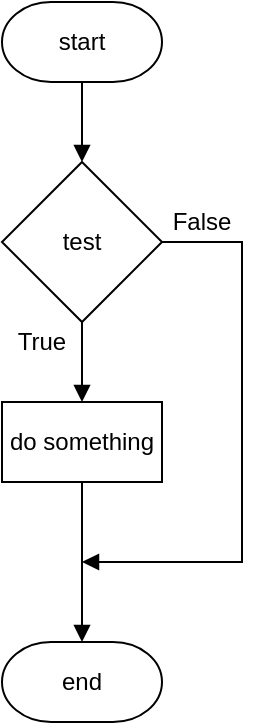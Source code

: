 <mxfile version="26.0.4" pages="10">
  <diagram id="P6KYQdcxMngtg81rHLjj" name="if">
    <mxGraphModel dx="882" dy="677" grid="1" gridSize="10" guides="1" tooltips="1" connect="1" arrows="1" fold="1" page="1" pageScale="1" pageWidth="827" pageHeight="583" math="0" shadow="0">
      <root>
        <mxCell id="Z8sNnp-64u_m1EAmHye_-0" />
        <mxCell id="Z8sNnp-64u_m1EAmHye_-1" parent="Z8sNnp-64u_m1EAmHye_-0" />
        <mxCell id="Z8sNnp-64u_m1EAmHye_-2" style="edgeStyle=orthogonalEdgeStyle;rounded=0;orthogonalLoop=1;jettySize=auto;html=1;exitX=0.5;exitY=1;exitDx=0;exitDy=0;entryX=0.5;entryY=0;entryDx=0;entryDy=0;exitPerimeter=0;endArrow=block;endFill=1;" parent="Z8sNnp-64u_m1EAmHye_-1" source="Z8sNnp-64u_m1EAmHye_-20" target="YJfQfWBxavon4rAGW0i5-0" edge="1">
          <mxGeometry relative="1" as="geometry">
            <mxPoint x="240" y="120" as="sourcePoint" />
            <mxPoint x="240" y="160" as="targetPoint" />
          </mxGeometry>
        </mxCell>
        <mxCell id="Z8sNnp-64u_m1EAmHye_-16" value="True" style="text;html=1;strokeColor=none;fillColor=none;align=center;verticalAlign=middle;whiteSpace=wrap;rounded=0;" parent="Z8sNnp-64u_m1EAmHye_-1" vertex="1">
          <mxGeometry x="200" y="240" width="40" height="20" as="geometry" />
        </mxCell>
        <mxCell id="Z8sNnp-64u_m1EAmHye_-20" value="start" style="strokeWidth=1;html=1;shape=mxgraph.flowchart.terminator;whiteSpace=wrap;fillColor=none;" parent="Z8sNnp-64u_m1EAmHye_-1" vertex="1">
          <mxGeometry x="200" y="80" width="80" height="40" as="geometry" />
        </mxCell>
        <mxCell id="Z8sNnp-64u_m1EAmHye_-21" value="end" style="strokeWidth=1;html=1;shape=mxgraph.flowchart.terminator;whiteSpace=wrap;fillColor=none;" parent="Z8sNnp-64u_m1EAmHye_-1" vertex="1">
          <mxGeometry x="200" y="400" width="80" height="40" as="geometry" />
        </mxCell>
        <mxCell id="YJfQfWBxavon4rAGW0i5-4" style="edgeStyle=orthogonalEdgeStyle;rounded=0;orthogonalLoop=1;jettySize=auto;html=1;exitX=0.5;exitY=1;exitDx=0;exitDy=0;entryX=0.5;entryY=0;entryDx=0;entryDy=0;endArrow=block;endFill=1;" parent="Z8sNnp-64u_m1EAmHye_-1" source="YJfQfWBxavon4rAGW0i5-0" target="YJfQfWBxavon4rAGW0i5-1" edge="1">
          <mxGeometry relative="1" as="geometry" />
        </mxCell>
        <mxCell id="YJfQfWBxavon4rAGW0i5-6" style="edgeStyle=orthogonalEdgeStyle;rounded=0;orthogonalLoop=1;jettySize=auto;html=1;exitX=1;exitY=0.5;exitDx=0;exitDy=0;endArrow=block;endFill=1;" parent="Z8sNnp-64u_m1EAmHye_-1" source="YJfQfWBxavon4rAGW0i5-0" edge="1">
          <mxGeometry relative="1" as="geometry">
            <mxPoint x="240" y="360" as="targetPoint" />
            <Array as="points">
              <mxPoint x="320" y="200" />
              <mxPoint x="320" y="360" />
            </Array>
          </mxGeometry>
        </mxCell>
        <mxCell id="YJfQfWBxavon4rAGW0i5-0" value="test" style="rhombus;whiteSpace=wrap;html=1;fillColor=none;" parent="Z8sNnp-64u_m1EAmHye_-1" vertex="1">
          <mxGeometry x="200" y="160" width="80" height="80" as="geometry" />
        </mxCell>
        <mxCell id="YJfQfWBxavon4rAGW0i5-5" style="edgeStyle=orthogonalEdgeStyle;rounded=0;orthogonalLoop=1;jettySize=auto;html=1;exitX=0.5;exitY=1;exitDx=0;exitDy=0;entryX=0.5;entryY=0;entryDx=0;entryDy=0;entryPerimeter=0;endArrow=block;endFill=1;" parent="Z8sNnp-64u_m1EAmHye_-1" source="YJfQfWBxavon4rAGW0i5-1" target="Z8sNnp-64u_m1EAmHye_-21" edge="1">
          <mxGeometry relative="1" as="geometry">
            <Array as="points">
              <mxPoint x="240" y="360" />
              <mxPoint x="240" y="360" />
            </Array>
          </mxGeometry>
        </mxCell>
        <mxCell id="YJfQfWBxavon4rAGW0i5-1" value="do something" style="rounded=0;whiteSpace=wrap;html=1;fillColor=none;" parent="Z8sNnp-64u_m1EAmHye_-1" vertex="1">
          <mxGeometry x="200" y="280" width="80" height="40" as="geometry" />
        </mxCell>
        <mxCell id="YJfQfWBxavon4rAGW0i5-7" value="False" style="text;html=1;strokeColor=none;fillColor=none;align=center;verticalAlign=middle;whiteSpace=wrap;rounded=0;" parent="Z8sNnp-64u_m1EAmHye_-1" vertex="1">
          <mxGeometry x="280" y="180" width="40" height="20" as="geometry" />
        </mxCell>
      </root>
    </mxGraphModel>
  </diagram>
  <diagram id="cRq46XF3jY7nIP7ShKkn" name="else">
    <mxGraphModel dx="882" dy="677" grid="1" gridSize="10" guides="1" tooltips="1" connect="1" arrows="1" fold="1" page="1" pageScale="1" pageWidth="413" pageHeight="583" math="0" shadow="0">
      <root>
        <mxCell id="tIiNT2M0VqRFvGMewQ1P-0" />
        <mxCell id="tIiNT2M0VqRFvGMewQ1P-1" parent="tIiNT2M0VqRFvGMewQ1P-0" />
        <mxCell id="tIiNT2M0VqRFvGMewQ1P-2" style="edgeStyle=orthogonalEdgeStyle;rounded=0;orthogonalLoop=1;jettySize=auto;html=1;exitX=0.5;exitY=1;exitDx=0;exitDy=0;entryX=0.5;entryY=0;entryDx=0;entryDy=0;exitPerimeter=0;endArrow=block;endFill=1;" parent="tIiNT2M0VqRFvGMewQ1P-1" source="tIiNT2M0VqRFvGMewQ1P-4" target="tIiNT2M0VqRFvGMewQ1P-8" edge="1">
          <mxGeometry relative="1" as="geometry">
            <mxPoint x="160" y="120" as="sourcePoint" />
            <mxPoint x="160" y="160" as="targetPoint" />
          </mxGeometry>
        </mxCell>
        <mxCell id="tIiNT2M0VqRFvGMewQ1P-3" value="True" style="text;html=1;strokeColor=none;fillColor=none;align=center;verticalAlign=middle;whiteSpace=wrap;rounded=0;" parent="tIiNT2M0VqRFvGMewQ1P-1" vertex="1">
          <mxGeometry x="120" y="240" width="40" height="20" as="geometry" />
        </mxCell>
        <mxCell id="tIiNT2M0VqRFvGMewQ1P-4" value="start" style="strokeWidth=1;html=1;shape=mxgraph.flowchart.terminator;whiteSpace=wrap;fillColor=none;" parent="tIiNT2M0VqRFvGMewQ1P-1" vertex="1">
          <mxGeometry x="120" y="80" width="80" height="40" as="geometry" />
        </mxCell>
        <mxCell id="tIiNT2M0VqRFvGMewQ1P-5" value="end" style="strokeWidth=1;html=1;shape=mxgraph.flowchart.terminator;whiteSpace=wrap;fillColor=none;" parent="tIiNT2M0VqRFvGMewQ1P-1" vertex="1">
          <mxGeometry x="120" y="400" width="80" height="40" as="geometry" />
        </mxCell>
        <mxCell id="tIiNT2M0VqRFvGMewQ1P-6" style="edgeStyle=orthogonalEdgeStyle;rounded=0;orthogonalLoop=1;jettySize=auto;html=1;exitX=0.5;exitY=1;exitDx=0;exitDy=0;entryX=0.5;entryY=0;entryDx=0;entryDy=0;endArrow=block;endFill=1;" parent="tIiNT2M0VqRFvGMewQ1P-1" source="tIiNT2M0VqRFvGMewQ1P-8" target="tIiNT2M0VqRFvGMewQ1P-10" edge="1">
          <mxGeometry relative="1" as="geometry" />
        </mxCell>
        <mxCell id="tIiNT2M0VqRFvGMewQ1P-8" value="test" style="rhombus;whiteSpace=wrap;html=1;fillColor=none;" parent="tIiNT2M0VqRFvGMewQ1P-1" vertex="1">
          <mxGeometry x="120" y="160" width="80" height="80" as="geometry" />
        </mxCell>
        <mxCell id="tIiNT2M0VqRFvGMewQ1P-9" style="edgeStyle=orthogonalEdgeStyle;rounded=0;orthogonalLoop=1;jettySize=auto;html=1;exitX=0.5;exitY=1;exitDx=0;exitDy=0;entryX=0.5;entryY=0;entryDx=0;entryDy=0;entryPerimeter=0;endArrow=block;endFill=1;" parent="tIiNT2M0VqRFvGMewQ1P-1" source="tIiNT2M0VqRFvGMewQ1P-10" target="tIiNT2M0VqRFvGMewQ1P-5" edge="1">
          <mxGeometry relative="1" as="geometry">
            <Array as="points">
              <mxPoint x="160" y="360" />
              <mxPoint x="160" y="360" />
            </Array>
          </mxGeometry>
        </mxCell>
        <mxCell id="tIiNT2M0VqRFvGMewQ1P-10" value="do something" style="rounded=0;whiteSpace=wrap;html=1;fillColor=none;" parent="tIiNT2M0VqRFvGMewQ1P-1" vertex="1">
          <mxGeometry x="120" y="280" width="80" height="40" as="geometry" />
        </mxCell>
        <mxCell id="7YyGFXARUdTFjs19IIP1-1" style="edgeStyle=orthogonalEdgeStyle;rounded=0;orthogonalLoop=1;jettySize=auto;html=1;exitX=1;exitY=0.5;exitDx=0;exitDy=0;entryX=0.5;entryY=0;entryDx=0;entryDy=0;endArrow=block;endFill=1;" parent="tIiNT2M0VqRFvGMewQ1P-1" source="tIiNT2M0VqRFvGMewQ1P-8" target="7YyGFXARUdTFjs19IIP1-0" edge="1">
          <mxGeometry relative="1" as="geometry">
            <Array as="points">
              <mxPoint x="280" y="200" />
            </Array>
          </mxGeometry>
        </mxCell>
        <mxCell id="tIiNT2M0VqRFvGMewQ1P-11" value="False" style="text;html=1;strokeColor=none;fillColor=none;align=center;verticalAlign=middle;whiteSpace=wrap;rounded=0;" parent="tIiNT2M0VqRFvGMewQ1P-1" vertex="1">
          <mxGeometry x="200" y="180" width="40" height="20" as="geometry" />
        </mxCell>
        <mxCell id="7YyGFXARUdTFjs19IIP1-2" style="edgeStyle=orthogonalEdgeStyle;rounded=0;orthogonalLoop=1;jettySize=auto;html=1;exitX=0.5;exitY=1;exitDx=0;exitDy=0;endArrow=block;endFill=1;" parent="tIiNT2M0VqRFvGMewQ1P-1" source="7YyGFXARUdTFjs19IIP1-0" edge="1">
          <mxGeometry relative="1" as="geometry">
            <mxPoint x="160" y="360" as="targetPoint" />
            <Array as="points">
              <mxPoint x="280" y="360" />
            </Array>
          </mxGeometry>
        </mxCell>
        <mxCell id="7YyGFXARUdTFjs19IIP1-0" value="do something&lt;br&gt;else" style="rounded=0;whiteSpace=wrap;html=1;fillColor=none;" parent="tIiNT2M0VqRFvGMewQ1P-1" vertex="1">
          <mxGeometry x="240" y="280" width="80" height="40" as="geometry" />
        </mxCell>
      </root>
    </mxGraphModel>
  </diagram>
  <diagram id="fdd4WQHpybC-IddDWGsn" name="elif">
    <mxGraphModel dx="608" dy="467" grid="1" gridSize="10" guides="1" tooltips="1" connect="1" arrows="1" fold="1" page="1" pageScale="1" pageWidth="413" pageHeight="583" math="0" shadow="0">
      <root>
        <mxCell id="zQq0gdM_Qzl1OQmvSLkQ-0" />
        <mxCell id="zQq0gdM_Qzl1OQmvSLkQ-1" parent="zQq0gdM_Qzl1OQmvSLkQ-0" />
        <mxCell id="zQq0gdM_Qzl1OQmvSLkQ-2" style="edgeStyle=orthogonalEdgeStyle;rounded=0;orthogonalLoop=1;jettySize=auto;html=1;exitX=0.5;exitY=1;exitDx=0;exitDy=0;entryX=0.5;entryY=0;entryDx=0;entryDy=0;exitPerimeter=0;endArrow=block;endFill=1;" parent="zQq0gdM_Qzl1OQmvSLkQ-1" source="zQq0gdM_Qzl1OQmvSLkQ-4" target="zQq0gdM_Qzl1OQmvSLkQ-7" edge="1">
          <mxGeometry relative="1" as="geometry">
            <mxPoint x="120" y="80" as="sourcePoint" />
            <mxPoint x="120" y="120" as="targetPoint" />
          </mxGeometry>
        </mxCell>
        <mxCell id="zQq0gdM_Qzl1OQmvSLkQ-3" value="True" style="text;html=1;strokeColor=none;fillColor=none;align=center;verticalAlign=middle;whiteSpace=wrap;rounded=0;" parent="zQq0gdM_Qzl1OQmvSLkQ-1" vertex="1">
          <mxGeometry x="80" y="200" width="40" height="20" as="geometry" />
        </mxCell>
        <mxCell id="zQq0gdM_Qzl1OQmvSLkQ-4" value="start" style="strokeWidth=1;html=1;shape=mxgraph.flowchart.terminator;whiteSpace=wrap;fillColor=none;" parent="zQq0gdM_Qzl1OQmvSLkQ-1" vertex="1">
          <mxGeometry x="80" y="40" width="80" height="40" as="geometry" />
        </mxCell>
        <mxCell id="zQq0gdM_Qzl1OQmvSLkQ-5" value="end" style="strokeWidth=1;html=1;shape=mxgraph.flowchart.terminator;whiteSpace=wrap;fillColor=none;" parent="zQq0gdM_Qzl1OQmvSLkQ-1" vertex="1">
          <mxGeometry x="80" y="440" width="80" height="40" as="geometry" />
        </mxCell>
        <mxCell id="zQq0gdM_Qzl1OQmvSLkQ-6" style="edgeStyle=orthogonalEdgeStyle;rounded=0;orthogonalLoop=1;jettySize=auto;html=1;exitX=0.5;exitY=1;exitDx=0;exitDy=0;entryX=0.5;entryY=0;entryDx=0;entryDy=0;endArrow=block;endFill=1;" parent="zQq0gdM_Qzl1OQmvSLkQ-1" source="zQq0gdM_Qzl1OQmvSLkQ-7" target="zQq0gdM_Qzl1OQmvSLkQ-9" edge="1">
          <mxGeometry relative="1" as="geometry" />
        </mxCell>
        <mxCell id="CRMbvHHz2eeOOS5NiYM7-6" style="edgeStyle=orthogonalEdgeStyle;rounded=0;orthogonalLoop=1;jettySize=auto;html=1;exitX=1;exitY=0.5;exitDx=0;exitDy=0;entryX=0.5;entryY=0;entryDx=0;entryDy=0;endArrow=block;endFill=1;" parent="zQq0gdM_Qzl1OQmvSLkQ-1" source="zQq0gdM_Qzl1OQmvSLkQ-7" target="CRMbvHHz2eeOOS5NiYM7-0" edge="1">
          <mxGeometry relative="1" as="geometry" />
        </mxCell>
        <mxCell id="zQq0gdM_Qzl1OQmvSLkQ-7" value="test 1" style="rhombus;whiteSpace=wrap;html=1;fillColor=none;" parent="zQq0gdM_Qzl1OQmvSLkQ-1" vertex="1">
          <mxGeometry x="80" y="120" width="80" height="80" as="geometry" />
        </mxCell>
        <mxCell id="zQq0gdM_Qzl1OQmvSLkQ-8" style="edgeStyle=orthogonalEdgeStyle;rounded=0;orthogonalLoop=1;jettySize=auto;html=1;exitX=0.5;exitY=1;exitDx=0;exitDy=0;entryX=0.5;entryY=0;entryDx=0;entryDy=0;entryPerimeter=0;endArrow=block;endFill=1;" parent="zQq0gdM_Qzl1OQmvSLkQ-1" source="zQq0gdM_Qzl1OQmvSLkQ-9" target="zQq0gdM_Qzl1OQmvSLkQ-5" edge="1">
          <mxGeometry relative="1" as="geometry">
            <Array as="points">
              <mxPoint x="120" y="320" />
              <mxPoint x="120" y="320" />
            </Array>
          </mxGeometry>
        </mxCell>
        <mxCell id="zQq0gdM_Qzl1OQmvSLkQ-9" value="do this" style="rounded=0;whiteSpace=wrap;html=1;fillColor=none;" parent="zQq0gdM_Qzl1OQmvSLkQ-1" vertex="1">
          <mxGeometry x="80" y="240" width="80" height="40" as="geometry" />
        </mxCell>
        <mxCell id="3t_RJdTS5zck22UlJxnq-5" style="edgeStyle=orthogonalEdgeStyle;shape=connector;rounded=0;orthogonalLoop=1;jettySize=auto;html=1;exitX=0.5;exitY=1;exitDx=0;exitDy=0;strokeColor=default;align=center;verticalAlign=middle;fontFamily=Helvetica;fontSize=11;fontColor=default;labelBackgroundColor=default;endArrow=block;endFill=1;" edge="1" parent="zQq0gdM_Qzl1OQmvSLkQ-1" source="zQq0gdM_Qzl1OQmvSLkQ-13">
          <mxGeometry relative="1" as="geometry">
            <mxPoint x="120" y="380.0" as="targetPoint" />
            <Array as="points">
              <mxPoint x="220" y="380" />
            </Array>
          </mxGeometry>
        </mxCell>
        <mxCell id="zQq0gdM_Qzl1OQmvSLkQ-13" value="do that" style="rounded=0;whiteSpace=wrap;html=1;fillColor=none;" parent="zQq0gdM_Qzl1OQmvSLkQ-1" vertex="1">
          <mxGeometry x="180" y="320" width="80" height="40" as="geometry" />
        </mxCell>
        <mxCell id="CRMbvHHz2eeOOS5NiYM7-2" style="edgeStyle=orthogonalEdgeStyle;rounded=0;orthogonalLoop=1;jettySize=auto;html=1;exitX=0.5;exitY=1;exitDx=0;exitDy=0;entryX=0.5;entryY=0;entryDx=0;entryDy=0;endArrow=block;endFill=1;" parent="zQq0gdM_Qzl1OQmvSLkQ-1" source="CRMbvHHz2eeOOS5NiYM7-0" target="zQq0gdM_Qzl1OQmvSLkQ-13" edge="1">
          <mxGeometry relative="1" as="geometry" />
        </mxCell>
        <mxCell id="3t_RJdTS5zck22UlJxnq-1" style="edgeStyle=orthogonalEdgeStyle;rounded=0;orthogonalLoop=1;jettySize=auto;html=1;exitX=1;exitY=0.5;exitDx=0;exitDy=0;entryX=0.5;entryY=0;entryDx=0;entryDy=0;endArrow=block;endFill=1;" edge="1" parent="zQq0gdM_Qzl1OQmvSLkQ-1" source="CRMbvHHz2eeOOS5NiYM7-0" target="3t_RJdTS5zck22UlJxnq-0">
          <mxGeometry relative="1" as="geometry" />
        </mxCell>
        <mxCell id="CRMbvHHz2eeOOS5NiYM7-0" value="test 2" style="rhombus;whiteSpace=wrap;html=1;fillColor=none;" parent="zQq0gdM_Qzl1OQmvSLkQ-1" vertex="1">
          <mxGeometry x="180" y="200" width="80" height="80" as="geometry" />
        </mxCell>
        <mxCell id="CRMbvHHz2eeOOS5NiYM7-4" value="True" style="text;html=1;strokeColor=none;fillColor=none;align=center;verticalAlign=middle;whiteSpace=wrap;rounded=0;" parent="zQq0gdM_Qzl1OQmvSLkQ-1" vertex="1">
          <mxGeometry x="180" y="280" width="40" height="20" as="geometry" />
        </mxCell>
        <mxCell id="zQq0gdM_Qzl1OQmvSLkQ-11" value="False" style="text;html=1;strokeColor=none;fillColor=none;align=center;verticalAlign=middle;whiteSpace=wrap;rounded=0;" parent="zQq0gdM_Qzl1OQmvSLkQ-1" vertex="1">
          <mxGeometry x="160" y="140" width="40" height="20" as="geometry" />
        </mxCell>
        <mxCell id="CRMbvHHz2eeOOS5NiYM7-7" value="False" style="text;html=1;strokeColor=none;fillColor=none;align=center;verticalAlign=middle;whiteSpace=wrap;rounded=0;" parent="zQq0gdM_Qzl1OQmvSLkQ-1" vertex="1">
          <mxGeometry x="260" y="220" width="40" height="20" as="geometry" />
        </mxCell>
        <mxCell id="3t_RJdTS5zck22UlJxnq-2" style="edgeStyle=orthogonalEdgeStyle;shape=connector;rounded=0;orthogonalLoop=1;jettySize=auto;html=1;exitX=0.5;exitY=1;exitDx=0;exitDy=0;strokeColor=default;align=center;verticalAlign=middle;fontFamily=Helvetica;fontSize=11;fontColor=default;labelBackgroundColor=default;endArrow=block;endFill=1;" edge="1" parent="zQq0gdM_Qzl1OQmvSLkQ-1" source="3t_RJdTS5zck22UlJxnq-0">
          <mxGeometry relative="1" as="geometry">
            <mxPoint x="120" y="410.0" as="targetPoint" />
            <mxPoint x="360" y="350.0" as="sourcePoint" />
            <Array as="points">
              <mxPoint x="320" y="410" />
            </Array>
          </mxGeometry>
        </mxCell>
        <mxCell id="3t_RJdTS5zck22UlJxnq-0" value="do the other" style="rounded=0;whiteSpace=wrap;html=1;fillColor=none;" vertex="1" parent="zQq0gdM_Qzl1OQmvSLkQ-1">
          <mxGeometry x="280" y="320" width="80" height="40" as="geometry" />
        </mxCell>
      </root>
    </mxGraphModel>
  </diagram>
  <diagram id="HpiRsM963S-AZ2RVgfdP" name="while">
    <mxGraphModel dx="882" dy="677" grid="1" gridSize="10" guides="1" tooltips="1" connect="1" arrows="1" fold="1" page="1" pageScale="1" pageWidth="413" pageHeight="583" math="0" shadow="0">
      <root>
        <mxCell id="ReO4wNRiFc-oBfyfzqiz-0" />
        <mxCell id="ReO4wNRiFc-oBfyfzqiz-1" parent="ReO4wNRiFc-oBfyfzqiz-0" />
        <mxCell id="ReO4wNRiFc-oBfyfzqiz-4" value="start" style="strokeWidth=1;html=1;shape=mxgraph.flowchart.terminator;whiteSpace=wrap;fillColor=none;" parent="ReO4wNRiFc-oBfyfzqiz-1" vertex="1">
          <mxGeometry x="160" y="120" width="80" height="40" as="geometry" />
        </mxCell>
        <mxCell id="ReO4wNRiFc-oBfyfzqiz-5" value="end" style="strokeWidth=1;html=1;shape=mxgraph.flowchart.terminator;whiteSpace=wrap;fillColor=none;" parent="ReO4wNRiFc-oBfyfzqiz-1" vertex="1">
          <mxGeometry x="160" y="400" width="80" height="40" as="geometry" />
        </mxCell>
        <mxCell id="U37ZUCgEj7H4AQ7mQAE6-4" style="edgeStyle=orthogonalEdgeStyle;shape=connector;rounded=0;orthogonalLoop=1;jettySize=auto;html=1;exitX=0.5;exitY=1;exitDx=0;exitDy=0;entryX=0.5;entryY=0;entryDx=0;entryDy=0;labelBackgroundColor=default;strokeColor=default;fontFamily=Helvetica;fontSize=11;fontColor=default;endArrow=block;endFill=1;" parent="ReO4wNRiFc-oBfyfzqiz-1" source="ReO4wNRiFc-oBfyfzqiz-10" target="ReO4wNRiFc-oBfyfzqiz-15" edge="1">
          <mxGeometry relative="1" as="geometry" />
        </mxCell>
        <mxCell id="ReO4wNRiFc-oBfyfzqiz-10" value="do something" style="rounded=0;whiteSpace=wrap;html=1;fillColor=none;" parent="ReO4wNRiFc-oBfyfzqiz-1" vertex="1">
          <mxGeometry x="160" y="200" width="80" height="40" as="geometry" />
        </mxCell>
        <mxCell id="ReO4wNRiFc-oBfyfzqiz-13" style="edgeStyle=orthogonalEdgeStyle;rounded=0;orthogonalLoop=1;jettySize=auto;html=1;exitX=0.5;exitY=1;exitDx=0;exitDy=0;entryX=0.5;entryY=0;entryDx=0;entryDy=0;endArrow=block;endFill=1;" parent="ReO4wNRiFc-oBfyfzqiz-1" source="ReO4wNRiFc-oBfyfzqiz-15" edge="1">
          <mxGeometry relative="1" as="geometry">
            <mxPoint x="200" y="400" as="targetPoint" />
          </mxGeometry>
        </mxCell>
        <mxCell id="U37ZUCgEj7H4AQ7mQAE6-5" style="edgeStyle=orthogonalEdgeStyle;shape=connector;rounded=0;orthogonalLoop=1;jettySize=auto;html=1;exitX=1;exitY=0.5;exitDx=0;exitDy=0;labelBackgroundColor=default;strokeColor=default;fontFamily=Helvetica;fontSize=11;fontColor=default;endArrow=block;endFill=1;" parent="ReO4wNRiFc-oBfyfzqiz-1" source="ReO4wNRiFc-oBfyfzqiz-15" edge="1">
          <mxGeometry relative="1" as="geometry">
            <mxPoint x="200" y="180" as="targetPoint" />
            <Array as="points">
              <mxPoint x="280" y="320" />
              <mxPoint x="280" y="180" />
            </Array>
          </mxGeometry>
        </mxCell>
        <mxCell id="ReO4wNRiFc-oBfyfzqiz-15" value="test" style="rhombus;whiteSpace=wrap;html=1;fillColor=none;" parent="ReO4wNRiFc-oBfyfzqiz-1" vertex="1">
          <mxGeometry x="160" y="280" width="80" height="80" as="geometry" />
        </mxCell>
        <mxCell id="ReO4wNRiFc-oBfyfzqiz-16" value="True" style="text;html=1;strokeColor=none;fillColor=none;align=center;verticalAlign=middle;whiteSpace=wrap;rounded=0;" parent="ReO4wNRiFc-oBfyfzqiz-1" vertex="1">
          <mxGeometry x="240" y="300" width="40" height="20" as="geometry" />
        </mxCell>
        <mxCell id="ReO4wNRiFc-oBfyfzqiz-18" value="False" style="text;html=1;strokeColor=none;fillColor=none;align=center;verticalAlign=middle;whiteSpace=wrap;rounded=0;" parent="ReO4wNRiFc-oBfyfzqiz-1" vertex="1">
          <mxGeometry x="160" y="360" width="40" height="20" as="geometry" />
        </mxCell>
        <mxCell id="U37ZUCgEj7H4AQ7mQAE6-3" style="edgeStyle=orthogonalEdgeStyle;rounded=0;orthogonalLoop=1;jettySize=auto;html=1;entryX=0.5;entryY=0;entryDx=0;entryDy=0;endArrow=block;endFill=1;exitX=0.5;exitY=1;exitDx=0;exitDy=0;exitPerimeter=0;" parent="ReO4wNRiFc-oBfyfzqiz-1" source="ReO4wNRiFc-oBfyfzqiz-4" target="ReO4wNRiFc-oBfyfzqiz-10" edge="1">
          <mxGeometry relative="1" as="geometry">
            <mxPoint x="170" y="180" as="sourcePoint" />
          </mxGeometry>
        </mxCell>
      </root>
    </mxGraphModel>
  </diagram>
  <diagram id="b57hXA_8GjXFq6_1qkgo" name="fc">
    <mxGraphModel dx="882" dy="677" grid="1" gridSize="10" guides="1" tooltips="1" connect="1" arrows="1" fold="1" page="1" pageScale="1" pageWidth="827" pageHeight="1169" math="0" shadow="0">
      <root>
        <mxCell id="0" />
        <mxCell id="1" parent="0" />
        <mxCell id="zF8FcGyKqAUuClYapq0u-18" style="edgeStyle=orthogonalEdgeStyle;rounded=0;orthogonalLoop=1;jettySize=auto;html=1;exitX=0.5;exitY=1;exitDx=0;exitDy=0;entryX=0.5;entryY=0;entryDx=0;entryDy=0;endArrow=block;endFill=1;" parent="1" source="zF8FcGyKqAUuClYapq0u-2" target="zF8FcGyKqAUuClYapq0u-4" edge="1">
          <mxGeometry relative="1" as="geometry" />
        </mxCell>
        <mxCell id="zF8FcGyKqAUuClYapq0u-2" value="Start" style="rounded=1;whiteSpace=wrap;html=1;arcSize=50;" parent="1" vertex="1">
          <mxGeometry x="200" y="60" width="120" height="60" as="geometry" />
        </mxCell>
        <mxCell id="zF8FcGyKqAUuClYapq0u-16" style="edgeStyle=orthogonalEdgeStyle;rounded=0;orthogonalLoop=1;jettySize=auto;html=1;exitX=0.5;exitY=1;exitDx=0;exitDy=0;entryX=0.5;entryY=0;entryDx=0;entryDy=0;endArrow=block;endFill=1;" parent="1" source="zF8FcGyKqAUuClYapq0u-3" target="zF8FcGyKqAUuClYapq0u-5" edge="1">
          <mxGeometry relative="1" as="geometry" />
        </mxCell>
        <mxCell id="zF8FcGyKqAUuClYapq0u-3" value="pick and store a random number,&lt;br&gt;1 to 6" style="rounded=0;whiteSpace=wrap;html=1;" parent="1" vertex="1">
          <mxGeometry x="200" y="260" width="120" height="60" as="geometry" />
        </mxCell>
        <mxCell id="zF8FcGyKqAUuClYapq0u-17" style="edgeStyle=orthogonalEdgeStyle;rounded=0;orthogonalLoop=1;jettySize=auto;html=1;exitX=0.5;exitY=1;exitDx=0;exitDy=0;entryX=0.5;entryY=0;entryDx=0;entryDy=0;endArrow=block;endFill=1;" parent="1" source="zF8FcGyKqAUuClYapq0u-4" target="zF8FcGyKqAUuClYapq0u-3" edge="1">
          <mxGeometry relative="1" as="geometry" />
        </mxCell>
        <mxCell id="zF8FcGyKqAUuClYapq0u-4" value="Initialise variables" style="shape=hexagon;perimeter=hexagonPerimeter2;whiteSpace=wrap;html=1;fixedSize=1;" parent="1" vertex="1">
          <mxGeometry x="200" y="160" width="120" height="60" as="geometry" />
        </mxCell>
        <mxCell id="zF8FcGyKqAUuClYapq0u-15" style="edgeStyle=orthogonalEdgeStyle;rounded=0;orthogonalLoop=1;jettySize=auto;html=1;exitX=0.5;exitY=1;exitDx=0;exitDy=0;entryX=0.5;entryY=0;entryDx=0;entryDy=0;endArrow=block;endFill=1;" parent="1" source="zF8FcGyKqAUuClYapq0u-5" target="zF8FcGyKqAUuClYapq0u-7" edge="1">
          <mxGeometry relative="1" as="geometry" />
        </mxCell>
        <mxCell id="zF8FcGyKqAUuClYapq0u-5" value="Get valid&lt;br&gt;guess from&lt;br&gt;player" style="shape=parallelogram;perimeter=parallelogramPerimeter;whiteSpace=wrap;html=1;fixedSize=1;" parent="1" vertex="1">
          <mxGeometry x="200" y="360" width="120" height="60" as="geometry" />
        </mxCell>
        <mxCell id="zF8FcGyKqAUuClYapq0u-12" style="edgeStyle=orthogonalEdgeStyle;rounded=0;orthogonalLoop=1;jettySize=auto;html=1;exitX=0.5;exitY=1;exitDx=0;exitDy=0;entryX=0.5;entryY=0;entryDx=0;entryDy=0;endArrow=block;endFill=1;" parent="1" source="zF8FcGyKqAUuClYapq0u-6" target="zF8FcGyKqAUuClYapq0u-9" edge="1">
          <mxGeometry relative="1" as="geometry" />
        </mxCell>
        <mxCell id="zF8FcGyKqAUuClYapq0u-14" style="edgeStyle=orthogonalEdgeStyle;rounded=0;orthogonalLoop=1;jettySize=auto;html=1;exitX=1;exitY=0.5;exitDx=0;exitDy=0;entryX=0.558;entryY=0.011;entryDx=0;entryDy=0;entryPerimeter=0;endArrow=block;endFill=1;" parent="1" source="zF8FcGyKqAUuClYapq0u-6" target="zF8FcGyKqAUuClYapq0u-10" edge="1">
          <mxGeometry relative="1" as="geometry" />
        </mxCell>
        <mxCell id="zF8FcGyKqAUuClYapq0u-6" value="Is guess&lt;br&gt;too low?" style="rhombus;whiteSpace=wrap;html=1;" parent="1" vertex="1">
          <mxGeometry x="360" y="460" width="120" height="60" as="geometry" />
        </mxCell>
        <mxCell id="zF8FcGyKqAUuClYapq0u-11" style="edgeStyle=orthogonalEdgeStyle;rounded=0;orthogonalLoop=1;jettySize=auto;html=1;exitX=0.5;exitY=1;exitDx=0;exitDy=0;entryX=0.5;entryY=0;entryDx=0;entryDy=0;endArrow=block;endFill=1;" parent="1" source="zF8FcGyKqAUuClYapq0u-7" target="zF8FcGyKqAUuClYapq0u-8" edge="1">
          <mxGeometry relative="1" as="geometry" />
        </mxCell>
        <mxCell id="zF8FcGyKqAUuClYapq0u-13" style="edgeStyle=orthogonalEdgeStyle;rounded=0;orthogonalLoop=1;jettySize=auto;html=1;exitX=1;exitY=0.5;exitDx=0;exitDy=0;entryX=0;entryY=0.5;entryDx=0;entryDy=0;endArrow=block;endFill=1;" parent="1" source="zF8FcGyKqAUuClYapq0u-7" target="zF8FcGyKqAUuClYapq0u-6" edge="1">
          <mxGeometry relative="1" as="geometry" />
        </mxCell>
        <mxCell id="zF8FcGyKqAUuClYapq0u-7" value="Is guess&lt;br&gt;too high?" style="rhombus;whiteSpace=wrap;html=1;" parent="1" vertex="1">
          <mxGeometry x="200" y="460" width="120" height="60" as="geometry" />
        </mxCell>
        <mxCell id="zF8FcGyKqAUuClYapq0u-20" style="edgeStyle=orthogonalEdgeStyle;rounded=0;orthogonalLoop=1;jettySize=auto;html=1;exitX=0.5;exitY=1;exitDx=0;exitDy=0;entryX=0.5;entryY=0;entryDx=0;entryDy=0;endArrow=block;endFill=1;" parent="1" source="zF8FcGyKqAUuClYapq0u-8" target="zF8FcGyKqAUuClYapq0u-19" edge="1">
          <mxGeometry relative="1" as="geometry" />
        </mxCell>
        <mxCell id="zF8FcGyKqAUuClYapq0u-8" value="Display&lt;br&gt;&quot;Too high&quot;" style="shape=parallelogram;perimeter=parallelogramPerimeter;whiteSpace=wrap;html=1;fixedSize=1;" parent="1" vertex="1">
          <mxGeometry x="200" y="560" width="120" height="60" as="geometry" />
        </mxCell>
        <mxCell id="zF8FcGyKqAUuClYapq0u-21" style="edgeStyle=orthogonalEdgeStyle;rounded=0;orthogonalLoop=1;jettySize=auto;html=1;exitX=0.5;exitY=1;exitDx=0;exitDy=0;endArrow=block;endFill=1;" parent="1" source="zF8FcGyKqAUuClYapq0u-9" edge="1">
          <mxGeometry relative="1" as="geometry">
            <mxPoint x="260" y="640.0" as="targetPoint" />
            <Array as="points">
              <mxPoint x="420" y="640" />
            </Array>
          </mxGeometry>
        </mxCell>
        <mxCell id="zF8FcGyKqAUuClYapq0u-9" value="Display&lt;br&gt;&quot;Too low&quot;" style="shape=parallelogram;perimeter=parallelogramPerimeter;whiteSpace=wrap;html=1;fixedSize=1;" parent="1" vertex="1">
          <mxGeometry x="360" y="560" width="120" height="60" as="geometry" />
        </mxCell>
        <mxCell id="zF8FcGyKqAUuClYapq0u-22" style="edgeStyle=orthogonalEdgeStyle;rounded=0;orthogonalLoop=1;jettySize=auto;html=1;exitX=0.5;exitY=1;exitDx=0;exitDy=0;endArrow=block;endFill=1;" parent="1" source="zF8FcGyKqAUuClYapq0u-10" edge="1">
          <mxGeometry relative="1" as="geometry">
            <mxPoint x="260" y="680" as="targetPoint" />
            <Array as="points">
              <mxPoint x="580" y="680" />
            </Array>
          </mxGeometry>
        </mxCell>
        <mxCell id="zF8FcGyKqAUuClYapq0u-10" value="Display&lt;br&gt;&quot;Correct&quot;" style="shape=parallelogram;perimeter=parallelogramPerimeter;whiteSpace=wrap;html=1;fixedSize=1;" parent="1" vertex="1">
          <mxGeometry x="520" y="560" width="120" height="60" as="geometry" />
        </mxCell>
        <mxCell id="zF8FcGyKqAUuClYapq0u-24" style="edgeStyle=orthogonalEdgeStyle;rounded=0;orthogonalLoop=1;jettySize=auto;html=1;exitX=0.5;exitY=1;exitDx=0;exitDy=0;entryX=0.5;entryY=0;entryDx=0;entryDy=0;endArrow=block;endFill=1;" parent="1" source="zF8FcGyKqAUuClYapq0u-19" target="zF8FcGyKqAUuClYapq0u-23" edge="1">
          <mxGeometry relative="1" as="geometry" />
        </mxCell>
        <mxCell id="zF8FcGyKqAUuClYapq0u-19" value="Display&lt;br&gt;stored value" style="shape=parallelogram;perimeter=parallelogramPerimeter;whiteSpace=wrap;html=1;fixedSize=1;" parent="1" vertex="1">
          <mxGeometry x="200" y="700" width="120" height="60" as="geometry" />
        </mxCell>
        <mxCell id="zF8FcGyKqAUuClYapq0u-23" value="End" style="rounded=1;whiteSpace=wrap;html=1;arcSize=50;" parent="1" vertex="1">
          <mxGeometry x="200" y="800" width="120" height="60" as="geometry" />
        </mxCell>
      </root>
    </mxGraphModel>
  </diagram>
  <diagram id="KS3fh7R_H3pRaA5hpMO4" name="UI-1">
    <mxGraphModel dx="882" dy="677" grid="1" gridSize="10" guides="1" tooltips="1" connect="1" arrows="1" fold="1" page="1" pageScale="1" pageWidth="583" pageHeight="413" math="0" shadow="0">
      <root>
        <mxCell id="0" />
        <mxCell id="1" parent="0" />
        <mxCell id="eNOp1JeacjaMhcD723s6-1" value="Area &amp;amp; Perimeter" style="strokeWidth=1;shadow=0;dashed=0;align=center;html=1;shape=mxgraph.mockup.containers.window;align=left;verticalAlign=top;spacingLeft=8;strokeColor2=#008cff;strokeColor3=#c4c4c4;fontColor=#333333;mainText=;fontSize=17;labelBackgroundColor=none;fillColor=#f5f5f5;strokeColor=#666666;" vertex="1" parent="1">
          <mxGeometry x="120" y="80" width="320" height="300" as="geometry" />
        </mxCell>
        <mxCell id="eNOp1JeacjaMhcD723s6-11" value="Length" style="text;html=1;strokeColor=none;fillColor=none;align=left;verticalAlign=middle;whiteSpace=wrap;rounded=0;fontSize=17;fontColor=#0000ff;" vertex="1" parent="1">
          <mxGeometry x="160" y="140" width="100" height="30" as="geometry" />
        </mxCell>
        <mxCell id="eNOp1JeacjaMhcD723s6-12" value="Breadth" style="text;html=1;strokeColor=none;fillColor=none;align=left;verticalAlign=middle;whiteSpace=wrap;rounded=0;fontSize=17;fontColor=#0000ff;" vertex="1" parent="1">
          <mxGeometry x="160" y="180" width="100" height="30" as="geometry" />
        </mxCell>
        <mxCell id="eNOp1JeacjaMhcD723s6-14" value="Calculate" style="strokeWidth=1;shadow=0;dashed=0;align=center;html=1;shape=mxgraph.mockup.buttons.button;strokeColor=#666666;fontColor=#ffffff;mainText=;buttonStyle=round;fontSize=17;fontStyle=1;fillColor=#008cff;whiteSpace=wrap;" vertex="1" parent="1">
          <mxGeometry x="205" y="220" width="150" height="50" as="geometry" />
        </mxCell>
        <mxCell id="eNOp1JeacjaMhcD723s6-15" value="Perimeter" style="text;html=1;strokeColor=none;fillColor=none;align=left;verticalAlign=middle;whiteSpace=wrap;rounded=0;fontSize=17;fontColor=#0000ff;" vertex="1" parent="1">
          <mxGeometry x="160" y="280" width="100" height="30" as="geometry" />
        </mxCell>
        <mxCell id="eNOp1JeacjaMhcD723s6-16" value="Area" style="text;html=1;strokeColor=none;fillColor=none;align=left;verticalAlign=middle;whiteSpace=wrap;rounded=0;fontSize=17;fontColor=#0000ff;" vertex="1" parent="1">
          <mxGeometry x="160" y="320" width="100" height="30" as="geometry" />
        </mxCell>
        <mxCell id="eNOp1JeacjaMhcD723s6-18" value="m" style="text;html=1;strokeColor=none;fillColor=none;align=left;verticalAlign=middle;whiteSpace=wrap;rounded=0;fontSize=17;fontColor=#0000ff;spacingLeft=6;" vertex="1" parent="1">
          <mxGeometry x="380" y="280" width="50" height="30" as="geometry" />
        </mxCell>
        <mxCell id="eNOp1JeacjaMhcD723s6-19" value="m&lt;sup&gt;2&lt;/sup&gt;" style="text;html=1;strokeColor=none;fillColor=none;align=left;verticalAlign=middle;whiteSpace=wrap;rounded=0;fontSize=17;fontColor=#0000FF;spacingLeft=6;" vertex="1" parent="1">
          <mxGeometry x="380" y="320" width="50" height="30" as="geometry" />
        </mxCell>
        <mxCell id="eNOp1JeacjaMhcD723s6-20" value="&lt;font color=&quot;#ff0000&quot;&gt;4&lt;/font&gt;" style="rounded=0;whiteSpace=wrap;html=1;fontSize=17;align=right;strokeWidth=2;spacingRight=6;strokeColor=#ff00ff;" vertex="1" parent="1">
          <mxGeometry x="280" y="140" width="100" height="30" as="geometry" />
        </mxCell>
        <mxCell id="eNOp1JeacjaMhcD723s6-21" value="&lt;font color=&quot;#ff0000&quot;&gt;2&lt;/font&gt;" style="rounded=0;whiteSpace=wrap;html=1;fontSize=17;align=right;strokeWidth=2;spacingRight=6;strokeColor=#ff00ff;" vertex="1" parent="1">
          <mxGeometry x="280" y="180" width="100" height="30" as="geometry" />
        </mxCell>
        <mxCell id="eNOp1JeacjaMhcD723s6-22" value="&lt;font color=&quot;#ff0000&quot;&gt;12&lt;/font&gt;" style="rounded=0;whiteSpace=wrap;html=1;fontSize=17;align=right;fillColor=none;strokeColor=#FF00FF;strokeWidth=2;spacingRight=6;fontStyle=1" vertex="1" parent="1">
          <mxGeometry x="280" y="280" width="100" height="30" as="geometry" />
        </mxCell>
        <mxCell id="eNOp1JeacjaMhcD723s6-23" value="&lt;font color=&quot;#ff0000&quot;&gt;8&lt;/font&gt;" style="rounded=0;whiteSpace=wrap;html=1;fontSize=17;align=right;fillColor=none;strokeColor=#FF00FF;strokeWidth=2;spacingRight=6;fontStyle=1" vertex="1" parent="1">
          <mxGeometry x="280" y="320" width="100" height="30" as="geometry" />
        </mxCell>
      </root>
    </mxGraphModel>
  </diagram>
  <diagram id="l5kN8qWh3AcNyTq7SH-6" name="UI-2">
    <mxGraphModel dx="1103" dy="846" grid="1" gridSize="10" guides="1" tooltips="1" connect="1" arrows="1" fold="1" page="1" pageScale="1" pageWidth="827" pageHeight="583" math="0" shadow="0">
      <root>
        <mxCell id="0" />
        <mxCell id="1" parent="0" />
        <mxCell id="ArZeO3i3RUs2KVa3jbmw-1" value="Dice Roller" style="strokeWidth=1;shadow=0;dashed=0;align=center;html=1;shape=mxgraph.mockup.containers.window;align=left;verticalAlign=top;spacingLeft=8;strokeColor2=#008cff;strokeColor3=#c4c4c4;fontColor=#666666;mainText=;fontSize=17;labelBackgroundColor=none;" vertex="1" parent="1">
          <mxGeometry x="280" y="80" width="300" height="300" as="geometry" />
        </mxCell>
        <mxCell id="ArZeO3i3RUs2KVa3jbmw-2" value="Roll Dice" style="rounded=1;html=1;shadow=0;dashed=0;whiteSpace=wrap;fontSize=24;fillColor=#E6E6E6;align=center;strokeColor=#E6E6E6;fontColor=#333333;" vertex="1" parent="1">
          <mxGeometry x="371.13" y="280" width="117.75" height="30" as="geometry" />
        </mxCell>
        <mxCell id="ArZeO3i3RUs2KVa3jbmw-3" value="&lt;font style=&quot;font-size: 90px;&quot;&gt;3&lt;/font&gt;" style="text;html=1;strokeColor=none;fillColor=none;align=center;verticalAlign=middle;whiteSpace=wrap;rounded=0;fontSize=90;" vertex="1" parent="1">
          <mxGeometry x="376.24" y="140" width="107.51" height="90" as="geometry" />
        </mxCell>
        <mxCell id="ArZeO3i3RUs2KVa3jbmw-4" value="&lt;font style=&quot;font-size: 18px;&quot;&gt;Button&lt;/font&gt;" style="text;html=1;strokeColor=none;fillColor=none;align=left;verticalAlign=middle;whiteSpace=wrap;rounded=0;fontSize=12;spacingLeft=5;" vertex="1" parent="1">
          <mxGeometry x="625" y="280" width="60" height="30" as="geometry" />
        </mxCell>
        <mxCell id="ArZeO3i3RUs2KVa3jbmw-5" value="&lt;font style=&quot;font-size: 18px;&quot;&gt;Label&lt;/font&gt;" style="text;html=1;strokeColor=none;fillColor=none;align=left;verticalAlign=middle;whiteSpace=wrap;rounded=0;fontSize=18;spacingLeft=5;" vertex="1" parent="1">
          <mxGeometry x="625" y="170" width="60" height="30" as="geometry" />
        </mxCell>
        <mxCell id="ArZeO3i3RUs2KVa3jbmw-6" value="" style="shape=flexArrow;endArrow=classic;html=1;rounded=0;fontSize=12;entryX=1;entryY=0.5;entryDx=0;entryDy=0;exitX=0;exitY=0.5;exitDx=0;exitDy=0;fillColor=#DEDEDE;" edge="1" parent="1" source="ArZeO3i3RUs2KVa3jbmw-4" target="ArZeO3i3RUs2KVa3jbmw-2">
          <mxGeometry width="50" height="50" relative="1" as="geometry">
            <mxPoint x="505" y="360" as="sourcePoint" />
            <mxPoint x="555" y="310" as="targetPoint" />
            <Array as="points" />
          </mxGeometry>
        </mxCell>
        <mxCell id="ArZeO3i3RUs2KVa3jbmw-7" value="" style="shape=flexArrow;endArrow=classic;html=1;rounded=0;fontSize=12;entryX=1;entryY=0.5;entryDx=0;entryDy=0;exitX=0;exitY=0.5;exitDx=0;exitDy=0;fillColor=#DEDEDE;" edge="1" parent="1" source="ArZeO3i3RUs2KVa3jbmw-5" target="ArZeO3i3RUs2KVa3jbmw-3">
          <mxGeometry width="50" height="50" relative="1" as="geometry">
            <mxPoint x="625" y="185" as="sourcePoint" />
            <mxPoint x="535" y="184.5" as="targetPoint" />
            <Array as="points" />
          </mxGeometry>
        </mxCell>
        <mxCell id="ArZeO3i3RUs2KVa3jbmw-8" value="&lt;font color=&quot;#ff0000&quot;&gt;Tkinter&lt;/font&gt;" style="text;html=1;strokeColor=none;fillColor=none;align=center;verticalAlign=middle;whiteSpace=wrap;rounded=0;fontSize=18;fontStyle=1" vertex="1" parent="1">
          <mxGeometry x="400.01" y="390" width="60" height="30" as="geometry" />
        </mxCell>
        <mxCell id="ArZeO3i3RUs2KVa3jbmw-9" value="Press the button and a random dice value is displayed." style="rounded=0;whiteSpace=wrap;html=1;fontSize=12;fontColor=default;align=center;spacing=5;dashed=1;" vertex="1" parent="1">
          <mxGeometry x="280" y="430" width="305" height="50" as="geometry" />
        </mxCell>
      </root>
    </mxGraphModel>
  </diagram>
  <diagram id="VFwl1JzrrvfCQ-DADYDB" name="Page-4">
    <mxGraphModel dx="1886" dy="844" grid="1" gridSize="10" guides="1" tooltips="1" connect="1" arrows="1" fold="1" page="1" pageScale="1" pageWidth="827" pageHeight="583" math="0" shadow="0">
      <root>
        <mxCell id="0" />
        <mxCell id="1" parent="0" />
        <mxCell id="t6dyULWLPYS_b3xidiUq-1" value="Start" style="strokeWidth=1;html=1;shape=mxgraph.flowchart.start_1;whiteSpace=wrap;" vertex="1" parent="1">
          <mxGeometry x="280" y="120" width="80" height="40" as="geometry" />
        </mxCell>
        <mxCell id="t6dyULWLPYS_b3xidiUq-17" style="edgeStyle=orthogonalEdgeStyle;shape=connector;rounded=0;orthogonalLoop=1;jettySize=auto;html=1;exitX=0.5;exitY=1;exitDx=0;exitDy=0;exitPerimeter=0;entryX=0.5;entryY=0;entryDx=0;entryDy=0;labelBackgroundColor=default;strokeColor=default;align=center;verticalAlign=middle;fontFamily=Helvetica;fontSize=11;fontColor=default;endArrow=block;endFill=1;" edge="1" parent="1" source="t6dyULWLPYS_b3xidiUq-2" target="t6dyULWLPYS_b3xidiUq-5">
          <mxGeometry relative="1" as="geometry" />
        </mxCell>
        <mxCell id="t6dyULWLPYS_b3xidiUq-2" value="Condition&lt;br&gt;1" style="strokeWidth=1;html=1;shape=mxgraph.flowchart.decision;whiteSpace=wrap;" vertex="1" parent="1">
          <mxGeometry x="280" y="200" width="80" height="80" as="geometry" />
        </mxCell>
        <mxCell id="t6dyULWLPYS_b3xidiUq-15" style="edgeStyle=orthogonalEdgeStyle;shape=connector;rounded=0;orthogonalLoop=1;jettySize=auto;html=1;exitX=1;exitY=0.5;exitDx=0;exitDy=0;exitPerimeter=0;entryX=0.5;entryY=0;entryDx=0;entryDy=0;labelBackgroundColor=default;strokeColor=default;align=center;verticalAlign=middle;fontFamily=Helvetica;fontSize=11;fontColor=default;endArrow=block;endFill=1;" edge="1" parent="1" source="t6dyULWLPYS_b3xidiUq-3" target="t6dyULWLPYS_b3xidiUq-7">
          <mxGeometry relative="1" as="geometry" />
        </mxCell>
        <mxCell id="t6dyULWLPYS_b3xidiUq-16" style="edgeStyle=orthogonalEdgeStyle;shape=connector;rounded=0;orthogonalLoop=1;jettySize=auto;html=1;exitX=0.5;exitY=1;exitDx=0;exitDy=0;exitPerimeter=0;entryX=0.5;entryY=0;entryDx=0;entryDy=0;labelBackgroundColor=default;strokeColor=default;align=center;verticalAlign=middle;fontFamily=Helvetica;fontSize=11;fontColor=default;endArrow=block;endFill=1;" edge="1" parent="1" source="t6dyULWLPYS_b3xidiUq-3" target="t6dyULWLPYS_b3xidiUq-6">
          <mxGeometry relative="1" as="geometry" />
        </mxCell>
        <mxCell id="t6dyULWLPYS_b3xidiUq-3" value="Condition&lt;br&gt;2" style="strokeWidth=1;html=1;shape=mxgraph.flowchart.decision;whiteSpace=wrap;" vertex="1" parent="1">
          <mxGeometry x="400" y="270" width="80" height="80" as="geometry" />
        </mxCell>
        <mxCell id="t6dyULWLPYS_b3xidiUq-5" value="Statement 1" style="rounded=0;whiteSpace=wrap;html=1;strokeWidth=1;" vertex="1" parent="1">
          <mxGeometry x="280" y="380" width="80" height="40" as="geometry" />
        </mxCell>
        <mxCell id="t6dyULWLPYS_b3xidiUq-6" value="Statement 2" style="rounded=0;whiteSpace=wrap;html=1;strokeWidth=1;" vertex="1" parent="1">
          <mxGeometry x="400" y="380" width="80" height="40" as="geometry" />
        </mxCell>
        <mxCell id="t6dyULWLPYS_b3xidiUq-7" value="Statement 3" style="rounded=0;whiteSpace=wrap;html=1;strokeWidth=1;" vertex="1" parent="1">
          <mxGeometry x="520" y="380" width="80" height="40" as="geometry" />
        </mxCell>
        <mxCell id="t6dyULWLPYS_b3xidiUq-8" value="Stop" style="strokeWidth=1;html=1;shape=mxgraph.flowchart.start_1;whiteSpace=wrap;" vertex="1" parent="1">
          <mxGeometry x="400" y="500" width="80" height="40" as="geometry" />
        </mxCell>
        <mxCell id="t6dyULWLPYS_b3xidiUq-11" value="" style="verticalLabelPosition=bottom;verticalAlign=top;html=1;shape=mxgraph.flowchart.on-page_reference;" vertex="1" parent="1">
          <mxGeometry x="430" y="450" width="20" height="20" as="geometry" />
        </mxCell>
        <mxCell id="t6dyULWLPYS_b3xidiUq-12" style="edgeStyle=orthogonalEdgeStyle;rounded=0;orthogonalLoop=1;jettySize=auto;html=1;exitX=0.5;exitY=1;exitDx=0;exitDy=0;exitPerimeter=0;entryX=0.5;entryY=0;entryDx=0;entryDy=0;entryPerimeter=0;endArrow=block;endFill=1;" edge="1" parent="1" source="t6dyULWLPYS_b3xidiUq-1" target="t6dyULWLPYS_b3xidiUq-2">
          <mxGeometry relative="1" as="geometry" />
        </mxCell>
        <mxCell id="t6dyULWLPYS_b3xidiUq-14" style="edgeStyle=orthogonalEdgeStyle;shape=connector;rounded=0;orthogonalLoop=1;jettySize=auto;html=1;exitX=1;exitY=0.5;exitDx=0;exitDy=0;exitPerimeter=0;entryX=0.5;entryY=0;entryDx=0;entryDy=0;entryPerimeter=0;labelBackgroundColor=default;strokeColor=default;align=center;verticalAlign=middle;fontFamily=Helvetica;fontSize=11;fontColor=default;endArrow=block;endFill=1;" edge="1" parent="1" source="t6dyULWLPYS_b3xidiUq-2" target="t6dyULWLPYS_b3xidiUq-3">
          <mxGeometry relative="1" as="geometry" />
        </mxCell>
        <mxCell id="t6dyULWLPYS_b3xidiUq-18" style="edgeStyle=orthogonalEdgeStyle;shape=connector;rounded=0;orthogonalLoop=1;jettySize=auto;html=1;exitX=0.5;exitY=1;exitDx=0;exitDy=0;entryX=0;entryY=0.5;entryDx=0;entryDy=0;entryPerimeter=0;labelBackgroundColor=default;strokeColor=default;align=center;verticalAlign=middle;fontFamily=Helvetica;fontSize=11;fontColor=default;endArrow=block;endFill=1;" edge="1" parent="1" source="t6dyULWLPYS_b3xidiUq-5" target="t6dyULWLPYS_b3xidiUq-11">
          <mxGeometry relative="1" as="geometry" />
        </mxCell>
        <mxCell id="t6dyULWLPYS_b3xidiUq-19" style="edgeStyle=orthogonalEdgeStyle;shape=connector;rounded=0;orthogonalLoop=1;jettySize=auto;html=1;exitX=0.5;exitY=1;exitDx=0;exitDy=0;entryX=0.5;entryY=0;entryDx=0;entryDy=0;entryPerimeter=0;labelBackgroundColor=default;strokeColor=default;align=center;verticalAlign=middle;fontFamily=Helvetica;fontSize=11;fontColor=default;endArrow=block;endFill=1;" edge="1" parent="1" source="t6dyULWLPYS_b3xidiUq-6" target="t6dyULWLPYS_b3xidiUq-11">
          <mxGeometry relative="1" as="geometry" />
        </mxCell>
        <mxCell id="t6dyULWLPYS_b3xidiUq-20" style="edgeStyle=orthogonalEdgeStyle;shape=connector;rounded=0;orthogonalLoop=1;jettySize=auto;html=1;exitX=0.5;exitY=1;exitDx=0;exitDy=0;entryX=1;entryY=0.5;entryDx=0;entryDy=0;entryPerimeter=0;labelBackgroundColor=default;strokeColor=default;align=center;verticalAlign=middle;fontFamily=Helvetica;fontSize=11;fontColor=default;endArrow=block;endFill=1;" edge="1" parent="1" source="t6dyULWLPYS_b3xidiUq-7" target="t6dyULWLPYS_b3xidiUq-11">
          <mxGeometry relative="1" as="geometry" />
        </mxCell>
        <mxCell id="t6dyULWLPYS_b3xidiUq-21" style="edgeStyle=orthogonalEdgeStyle;shape=connector;rounded=0;orthogonalLoop=1;jettySize=auto;html=1;exitX=0.5;exitY=1;exitDx=0;exitDy=0;exitPerimeter=0;entryX=0.5;entryY=0;entryDx=0;entryDy=0;entryPerimeter=0;labelBackgroundColor=default;strokeColor=default;align=center;verticalAlign=middle;fontFamily=Helvetica;fontSize=11;fontColor=default;endArrow=block;endFill=1;" edge="1" parent="1" source="t6dyULWLPYS_b3xidiUq-11" target="t6dyULWLPYS_b3xidiUq-8">
          <mxGeometry relative="1" as="geometry" />
        </mxCell>
        <mxCell id="t6dyULWLPYS_b3xidiUq-23" value="True" style="text;html=1;strokeColor=none;fillColor=none;align=right;verticalAlign=middle;whiteSpace=wrap;rounded=0;fontSize=11;fontFamily=Helvetica;fontColor=default;spacingLeft=2;spacingRight=2;" vertex="1" parent="1">
          <mxGeometry x="280" y="280" width="40" height="30" as="geometry" />
        </mxCell>
        <mxCell id="t6dyULWLPYS_b3xidiUq-24" value="True" style="text;html=1;strokeColor=none;fillColor=none;align=right;verticalAlign=middle;whiteSpace=wrap;rounded=0;fontSize=11;fontFamily=Helvetica;fontColor=default;spacingLeft=2;spacingRight=2;" vertex="1" parent="1">
          <mxGeometry x="400" y="350" width="40" height="30" as="geometry" />
        </mxCell>
        <mxCell id="t6dyULWLPYS_b3xidiUq-25" value="False" style="text;html=1;strokeColor=none;fillColor=none;align=right;verticalAlign=bottom;whiteSpace=wrap;rounded=0;fontSize=11;fontFamily=Helvetica;fontColor=default;spacingLeft=2;spacingRight=2;" vertex="1" parent="1">
          <mxGeometry x="360" y="210" width="40" height="30" as="geometry" />
        </mxCell>
        <mxCell id="t6dyULWLPYS_b3xidiUq-26" value="False" style="text;html=1;strokeColor=none;fillColor=none;align=right;verticalAlign=bottom;whiteSpace=wrap;rounded=0;fontSize=11;fontFamily=Helvetica;fontColor=default;spacingLeft=2;spacingRight=2;" vertex="1" parent="1">
          <mxGeometry x="480" y="280" width="40" height="30" as="geometry" />
        </mxCell>
      </root>
    </mxGraphModel>
  </diagram>
  <diagram id="Obj1RDSv77aywoY5yeyv" name="Page-5">
    <mxGraphModel dx="882" dy="677" grid="1" gridSize="10" guides="1" tooltips="1" connect="1" arrows="1" fold="1" page="1" pageScale="1" pageWidth="583" pageHeight="827" math="0" shadow="0">
      <root>
        <mxCell id="WIyWlLk6GJQsqaUBKTNV-0" />
        <mxCell id="WIyWlLk6GJQsqaUBKTNV-1" parent="WIyWlLk6GJQsqaUBKTNV-0" />
        <mxCell id="YX2WGcEX5DHHY4jCWO2C-4" style="edgeStyle=orthogonalEdgeStyle;rounded=0;orthogonalLoop=1;jettySize=auto;html=1;exitX=0.5;exitY=1;exitDx=0;exitDy=0;entryX=0.5;entryY=0;entryDx=0;entryDy=0;exitPerimeter=0;endArrow=block;endFill=1;" parent="WIyWlLk6GJQsqaUBKTNV-1" source="AwOCLA496xzCAIetc88c-0" target="YX2WGcEX5DHHY4jCWO2C-1" edge="1">
          <mxGeometry relative="1" as="geometry">
            <mxPoint x="240" y="120" as="sourcePoint" />
          </mxGeometry>
        </mxCell>
        <mxCell id="YX2WGcEX5DHHY4jCWO2C-10" style="edgeStyle=orthogonalEdgeStyle;rounded=0;orthogonalLoop=1;jettySize=auto;html=1;exitX=0.5;exitY=1;exitDx=0;exitDy=0;entryX=0.5;entryY=0;entryDx=0;entryDy=0;endArrow=block;endFill=1;" parent="WIyWlLk6GJQsqaUBKTNV-1" source="YX2WGcEX5DHHY4jCWO2C-1" target="YX2WGcEX5DHHY4jCWO2C-5" edge="1">
          <mxGeometry relative="1" as="geometry" />
        </mxCell>
        <mxCell id="YX2WGcEX5DHHY4jCWO2C-1" value="set counter&lt;br&gt;initially 1" style="shape=hexagon;perimeter=hexagonPerimeter2;whiteSpace=wrap;html=1;" parent="WIyWlLk6GJQsqaUBKTNV-1" vertex="1">
          <mxGeometry x="185" y="160" width="110" height="60" as="geometry" />
        </mxCell>
        <mxCell id="YX2WGcEX5DHHY4jCWO2C-12" style="edgeStyle=orthogonalEdgeStyle;rounded=0;orthogonalLoop=1;jettySize=auto;html=1;exitX=0.5;exitY=1;exitDx=0;exitDy=0;entryX=0.5;entryY=0;entryDx=0;entryDy=0;endArrow=block;endFill=1;" parent="WIyWlLk6GJQsqaUBKTNV-1" source="YX2WGcEX5DHHY4jCWO2C-5" target="YX2WGcEX5DHHY4jCWO2C-11" edge="1">
          <mxGeometry relative="1" as="geometry" />
        </mxCell>
        <mxCell id="YX2WGcEX5DHHY4jCWO2C-5" value="display counter" style="shape=parallelogram;perimeter=parallelogramPerimeter;whiteSpace=wrap;html=1;" parent="WIyWlLk6GJQsqaUBKTNV-1" vertex="1">
          <mxGeometry x="170" y="280" width="140" height="60" as="geometry" />
        </mxCell>
        <mxCell id="YX2WGcEX5DHHY4jCWO2C-6" value="" style="group" parent="WIyWlLk6GJQsqaUBKTNV-1" connectable="0" vertex="1">
          <mxGeometry x="80" y="170" width="80" height="40" as="geometry" />
        </mxCell>
        <mxCell id="YX2WGcEX5DHHY4jCWO2C-2" value="" style="strokeWidth=2;html=1;shape=mxgraph.flowchart.annotation_2;align=left;labelPosition=right;pointerEvents=1;rotation=-180;" parent="YX2WGcEX5DHHY4jCWO2C-6" vertex="1">
          <mxGeometry x="40" width="40" height="40" as="geometry" />
        </mxCell>
        <mxCell id="YX2WGcEX5DHHY4jCWO2C-3" value="Initialise variables" style="text;html=1;strokeColor=none;fillColor=none;align=left;verticalAlign=middle;whiteSpace=wrap;rounded=0;" parent="YX2WGcEX5DHHY4jCWO2C-6" vertex="1">
          <mxGeometry y="10" width="40" height="20" as="geometry" />
        </mxCell>
        <mxCell id="YX2WGcEX5DHHY4jCWO2C-7" value="" style="group" parent="WIyWlLk6GJQsqaUBKTNV-1" connectable="0" vertex="1">
          <mxGeometry x="80" y="290" width="80" height="40" as="geometry" />
        </mxCell>
        <mxCell id="YX2WGcEX5DHHY4jCWO2C-8" value="" style="strokeWidth=2;html=1;shape=mxgraph.flowchart.annotation_2;align=left;labelPosition=right;pointerEvents=1;rotation=-180;" parent="YX2WGcEX5DHHY4jCWO2C-7" vertex="1">
          <mxGeometry x="40" width="40" height="40" as="geometry" />
        </mxCell>
        <mxCell id="YX2WGcEX5DHHY4jCWO2C-9" value="output" style="text;html=1;strokeColor=none;fillColor=none;align=left;verticalAlign=middle;whiteSpace=wrap;rounded=0;" parent="YX2WGcEX5DHHY4jCWO2C-7" vertex="1">
          <mxGeometry y="10" width="40" height="20" as="geometry" />
        </mxCell>
        <mxCell id="YX2WGcEX5DHHY4jCWO2C-14" style="edgeStyle=orthogonalEdgeStyle;rounded=0;orthogonalLoop=1;jettySize=auto;html=1;exitX=0.5;exitY=1;exitDx=0;exitDy=0;entryX=0.5;entryY=0;entryDx=0;entryDy=0;entryPerimeter=0;endArrow=block;endFill=1;" parent="WIyWlLk6GJQsqaUBKTNV-1" source="YX2WGcEX5DHHY4jCWO2C-11" target="AwOCLA496xzCAIetc88c-1" edge="1">
          <mxGeometry relative="1" as="geometry">
            <mxPoint x="240" y="520" as="targetPoint" />
          </mxGeometry>
        </mxCell>
        <mxCell id="YX2WGcEX5DHHY4jCWO2C-18" style="edgeStyle=orthogonalEdgeStyle;rounded=0;orthogonalLoop=1;jettySize=auto;html=1;exitX=1;exitY=0.5;exitDx=0;exitDy=0;entryX=0.5;entryY=1;entryDx=0;entryDy=0;endArrow=block;endFill=1;" parent="WIyWlLk6GJQsqaUBKTNV-1" source="YX2WGcEX5DHHY4jCWO2C-11" target="YX2WGcEX5DHHY4jCWO2C-17" edge="1">
          <mxGeometry relative="1" as="geometry" />
        </mxCell>
        <mxCell id="YX2WGcEX5DHHY4jCWO2C-11" value="counter = 10?" style="rhombus;whiteSpace=wrap;html=1;" parent="WIyWlLk6GJQsqaUBKTNV-1" vertex="1">
          <mxGeometry x="190" y="400" width="100" height="80" as="geometry" />
        </mxCell>
        <mxCell id="YX2WGcEX5DHHY4jCWO2C-16" value="yes" style="text;html=1;strokeColor=none;fillColor=none;align=center;verticalAlign=middle;whiteSpace=wrap;rounded=0;" parent="WIyWlLk6GJQsqaUBKTNV-1" vertex="1">
          <mxGeometry x="240" y="480" width="40" height="20" as="geometry" />
        </mxCell>
        <mxCell id="YX2WGcEX5DHHY4jCWO2C-19" style="edgeStyle=orthogonalEdgeStyle;rounded=0;orthogonalLoop=1;jettySize=auto;html=1;exitX=0.5;exitY=0;exitDx=0;exitDy=0;endArrow=block;endFill=1;" parent="WIyWlLk6GJQsqaUBKTNV-1" source="YX2WGcEX5DHHY4jCWO2C-17" edge="1">
          <mxGeometry relative="1" as="geometry">
            <mxPoint x="240" y="240" as="targetPoint" />
            <Array as="points">
              <mxPoint x="400" y="240" />
            </Array>
          </mxGeometry>
        </mxCell>
        <mxCell id="YX2WGcEX5DHHY4jCWO2C-17" value="increment counter" style="rounded=0;whiteSpace=wrap;html=1;" parent="WIyWlLk6GJQsqaUBKTNV-1" vertex="1">
          <mxGeometry x="360" y="280" width="80" height="40" as="geometry" />
        </mxCell>
        <mxCell id="YX2WGcEX5DHHY4jCWO2C-20" value="" style="strokeWidth=2;html=1;shape=mxgraph.flowchart.annotation_2;align=left;labelPosition=right;pointerEvents=1;" parent="WIyWlLk6GJQsqaUBKTNV-1" vertex="1">
          <mxGeometry x="470" y="280" width="40" height="40" as="geometry" />
        </mxCell>
        <mxCell id="YX2WGcEX5DHHY4jCWO2C-21" value="add 1" style="text;html=1;strokeColor=none;fillColor=none;align=left;verticalAlign=middle;whiteSpace=wrap;rounded=0;" parent="WIyWlLk6GJQsqaUBKTNV-1" vertex="1">
          <mxGeometry x="500" y="290" width="40" height="20" as="geometry" />
        </mxCell>
        <mxCell id="EeezzcDVMZYrr4BET8XU-0" value="no" style="text;html=1;strokeColor=none;fillColor=none;align=center;verticalAlign=middle;whiteSpace=wrap;rounded=0;" parent="WIyWlLk6GJQsqaUBKTNV-1" vertex="1">
          <mxGeometry x="290" y="420" width="40" height="20" as="geometry" />
        </mxCell>
        <mxCell id="AwOCLA496xzCAIetc88c-0" value="start" style="strokeWidth=1;html=1;shape=mxgraph.flowchart.terminator;whiteSpace=wrap;" parent="WIyWlLk6GJQsqaUBKTNV-1" vertex="1">
          <mxGeometry x="200" y="80" width="80" height="40" as="geometry" />
        </mxCell>
        <mxCell id="AwOCLA496xzCAIetc88c-1" value="end" style="strokeWidth=1;html=1;shape=mxgraph.flowchart.terminator;whiteSpace=wrap;" parent="WIyWlLk6GJQsqaUBKTNV-1" vertex="1">
          <mxGeometry x="200" y="520" width="80" height="40" as="geometry" />
        </mxCell>
      </root>
    </mxGraphModel>
  </diagram>
  <diagram id="9MO8m5mvqML_VX0lmls2" name="Page-6">
    <mxGraphModel dx="1886" dy="844" grid="1" gridSize="10" guides="1" tooltips="1" connect="1" arrows="1" fold="1" page="1" pageScale="1" pageWidth="583" pageHeight="827" math="0" shadow="0">
      <root>
        <mxCell id="B-qHStJCQpr1-5ngp_00-0" />
        <mxCell id="B-qHStJCQpr1-5ngp_00-1" parent="B-qHStJCQpr1-5ngp_00-0" />
        <mxCell id="B-qHStJCQpr1-5ngp_00-2" style="edgeStyle=orthogonalEdgeStyle;rounded=0;orthogonalLoop=1;jettySize=auto;html=1;exitX=0.5;exitY=1;exitDx=0;exitDy=0;entryX=0.5;entryY=0;entryDx=0;entryDy=0;exitPerimeter=0;endArrow=block;endFill=1;" edge="1" parent="B-qHStJCQpr1-5ngp_00-1" source="B-qHStJCQpr1-5ngp_00-22" target="B-qHStJCQpr1-5ngp_00-4">
          <mxGeometry relative="1" as="geometry">
            <mxPoint x="240" y="120" as="sourcePoint" />
          </mxGeometry>
        </mxCell>
        <mxCell id="B-qHStJCQpr1-5ngp_00-3" style="edgeStyle=orthogonalEdgeStyle;rounded=0;orthogonalLoop=1;jettySize=auto;html=1;exitX=0.5;exitY=1;exitDx=0;exitDy=0;entryX=0.5;entryY=0;entryDx=0;entryDy=0;endArrow=block;endFill=1;" edge="1" parent="B-qHStJCQpr1-5ngp_00-1" source="B-qHStJCQpr1-5ngp_00-4" target="B-qHStJCQpr1-5ngp_00-6">
          <mxGeometry relative="1" as="geometry" />
        </mxCell>
        <mxCell id="B-qHStJCQpr1-5ngp_00-4" value="set counter&lt;br&gt;initially 0" style="shape=hexagon;perimeter=hexagonPerimeter2;whiteSpace=wrap;html=1;" vertex="1" parent="B-qHStJCQpr1-5ngp_00-1">
          <mxGeometry x="185" y="160" width="110" height="60" as="geometry" />
        </mxCell>
        <mxCell id="B-qHStJCQpr1-5ngp_00-5" style="edgeStyle=orthogonalEdgeStyle;rounded=0;orthogonalLoop=1;jettySize=auto;html=1;exitX=0.5;exitY=1;exitDx=0;exitDy=0;endArrow=block;endFill=1;" edge="1" parent="B-qHStJCQpr1-5ngp_00-1" source="B-qHStJCQpr1-5ngp_00-6">
          <mxGeometry relative="1" as="geometry">
            <mxPoint x="240" y="400" as="targetPoint" />
          </mxGeometry>
        </mxCell>
        <mxCell id="B-qHStJCQpr1-5ngp_00-6" value="display counter" style="shape=parallelogram;perimeter=parallelogramPerimeter;whiteSpace=wrap;html=1;" vertex="1" parent="B-qHStJCQpr1-5ngp_00-1">
          <mxGeometry x="170" y="280" width="140" height="60" as="geometry" />
        </mxCell>
        <mxCell id="B-qHStJCQpr1-5ngp_00-7" value="" style="group" connectable="0" vertex="1" parent="B-qHStJCQpr1-5ngp_00-1">
          <mxGeometry x="80" y="170" width="80" height="40" as="geometry" />
        </mxCell>
        <mxCell id="B-qHStJCQpr1-5ngp_00-8" value="" style="strokeWidth=2;html=1;shape=mxgraph.flowchart.annotation_2;align=left;labelPosition=right;pointerEvents=1;rotation=-180;" vertex="1" parent="B-qHStJCQpr1-5ngp_00-7">
          <mxGeometry x="40" width="40" height="40" as="geometry" />
        </mxCell>
        <mxCell id="B-qHStJCQpr1-5ngp_00-9" value="Initialise variables" style="text;html=1;strokeColor=none;fillColor=none;align=left;verticalAlign=middle;whiteSpace=wrap;rounded=0;" vertex="1" parent="B-qHStJCQpr1-5ngp_00-7">
          <mxGeometry y="10" width="40" height="20" as="geometry" />
        </mxCell>
        <mxCell id="B-qHStJCQpr1-5ngp_00-10" value="" style="group" connectable="0" vertex="1" parent="B-qHStJCQpr1-5ngp_00-1">
          <mxGeometry x="90" y="400" width="80" height="40" as="geometry" />
        </mxCell>
        <mxCell id="B-qHStJCQpr1-5ngp_00-11" value="" style="strokeWidth=2;html=1;shape=mxgraph.flowchart.annotation_2;align=left;labelPosition=right;pointerEvents=1;rotation=-180;" vertex="1" parent="B-qHStJCQpr1-5ngp_00-10">
          <mxGeometry x="40" width="40" height="40" as="geometry" />
        </mxCell>
        <mxCell id="B-qHStJCQpr1-5ngp_00-12" value="add 1" style="text;html=1;strokeColor=none;fillColor=none;align=left;verticalAlign=middle;whiteSpace=wrap;rounded=0;" vertex="1" parent="B-qHStJCQpr1-5ngp_00-10">
          <mxGeometry x="10" y="10" width="40" height="20" as="geometry" />
        </mxCell>
        <mxCell id="B-qHStJCQpr1-5ngp_00-13" style="edgeStyle=orthogonalEdgeStyle;rounded=0;orthogonalLoop=1;jettySize=auto;html=1;exitX=0.5;exitY=1;exitDx=0;exitDy=0;entryX=0.5;entryY=0;entryDx=0;entryDy=0;entryPerimeter=0;endArrow=block;endFill=1;" edge="1" parent="B-qHStJCQpr1-5ngp_00-1" source="B-qHStJCQpr1-5ngp_00-15" target="B-qHStJCQpr1-5ngp_00-23">
          <mxGeometry relative="1" as="geometry">
            <mxPoint x="240" y="600" as="targetPoint" />
          </mxGeometry>
        </mxCell>
        <mxCell id="B-qHStJCQpr1-5ngp_00-14" style="edgeStyle=orthogonalEdgeStyle;rounded=0;orthogonalLoop=1;jettySize=auto;html=1;exitX=1;exitY=0.5;exitDx=0;exitDy=0;endArrow=block;endFill=1;" edge="1" parent="B-qHStJCQpr1-5ngp_00-1" source="B-qHStJCQpr1-5ngp_00-15">
          <mxGeometry relative="1" as="geometry">
            <mxPoint x="240" y="240" as="targetPoint" />
            <Array as="points">
              <mxPoint x="360" y="520" />
              <mxPoint x="360" y="240" />
            </Array>
          </mxGeometry>
        </mxCell>
        <mxCell id="B-qHStJCQpr1-5ngp_00-15" value="counter = 10?" style="rhombus;whiteSpace=wrap;html=1;" vertex="1" parent="B-qHStJCQpr1-5ngp_00-1">
          <mxGeometry x="190" y="480" width="100" height="80" as="geometry" />
        </mxCell>
        <mxCell id="B-qHStJCQpr1-5ngp_00-16" value="yes" style="text;html=1;strokeColor=none;fillColor=none;align=center;verticalAlign=middle;whiteSpace=wrap;rounded=0;" vertex="1" parent="B-qHStJCQpr1-5ngp_00-1">
          <mxGeometry x="240" y="560" width="40" height="20" as="geometry" />
        </mxCell>
        <mxCell id="57Hj_A4ydNOy3cCOpxad-0" style="edgeStyle=orthogonalEdgeStyle;rounded=0;orthogonalLoop=1;jettySize=auto;html=1;exitX=0.5;exitY=1;exitDx=0;exitDy=0;entryX=0.5;entryY=0;entryDx=0;entryDy=0;endArrow=block;endFill=1;" edge="1" parent="B-qHStJCQpr1-5ngp_00-1" source="B-qHStJCQpr1-5ngp_00-18" target="B-qHStJCQpr1-5ngp_00-15">
          <mxGeometry relative="1" as="geometry" />
        </mxCell>
        <mxCell id="B-qHStJCQpr1-5ngp_00-18" value="increment counter" style="rounded=0;whiteSpace=wrap;html=1;" vertex="1" parent="B-qHStJCQpr1-5ngp_00-1">
          <mxGeometry x="200" y="400" width="80" height="40" as="geometry" />
        </mxCell>
        <mxCell id="B-qHStJCQpr1-5ngp_00-21" value="no" style="text;html=1;strokeColor=none;fillColor=none;align=center;verticalAlign=middle;whiteSpace=wrap;rounded=0;" vertex="1" parent="B-qHStJCQpr1-5ngp_00-1">
          <mxGeometry x="290" y="500" width="40" height="20" as="geometry" />
        </mxCell>
        <mxCell id="B-qHStJCQpr1-5ngp_00-22" value="start" style="strokeWidth=1;html=1;shape=mxgraph.flowchart.terminator;whiteSpace=wrap;" vertex="1" parent="B-qHStJCQpr1-5ngp_00-1">
          <mxGeometry x="200" y="80" width="80" height="40" as="geometry" />
        </mxCell>
        <mxCell id="B-qHStJCQpr1-5ngp_00-23" value="end" style="strokeWidth=1;html=1;shape=mxgraph.flowchart.terminator;whiteSpace=wrap;" vertex="1" parent="B-qHStJCQpr1-5ngp_00-1">
          <mxGeometry x="200" y="600" width="80" height="40" as="geometry" />
        </mxCell>
        <mxCell id="57Hj_A4ydNOy3cCOpxad-1" value="" style="group" connectable="0" vertex="1" parent="B-qHStJCQpr1-5ngp_00-1">
          <mxGeometry x="90" y="300" width="80" height="40" as="geometry" />
        </mxCell>
        <mxCell id="57Hj_A4ydNOy3cCOpxad-2" value="" style="strokeWidth=2;html=1;shape=mxgraph.flowchart.annotation_2;align=left;labelPosition=right;pointerEvents=1;rotation=-180;" vertex="1" parent="57Hj_A4ydNOy3cCOpxad-1">
          <mxGeometry x="40" width="40" height="40" as="geometry" />
        </mxCell>
        <mxCell id="57Hj_A4ydNOy3cCOpxad-3" value="output" style="text;html=1;strokeColor=none;fillColor=none;align=left;verticalAlign=middle;whiteSpace=wrap;rounded=0;" vertex="1" parent="57Hj_A4ydNOy3cCOpxad-1">
          <mxGeometry y="10" width="40" height="20" as="geometry" />
        </mxCell>
      </root>
    </mxGraphModel>
  </diagram>
</mxfile>
